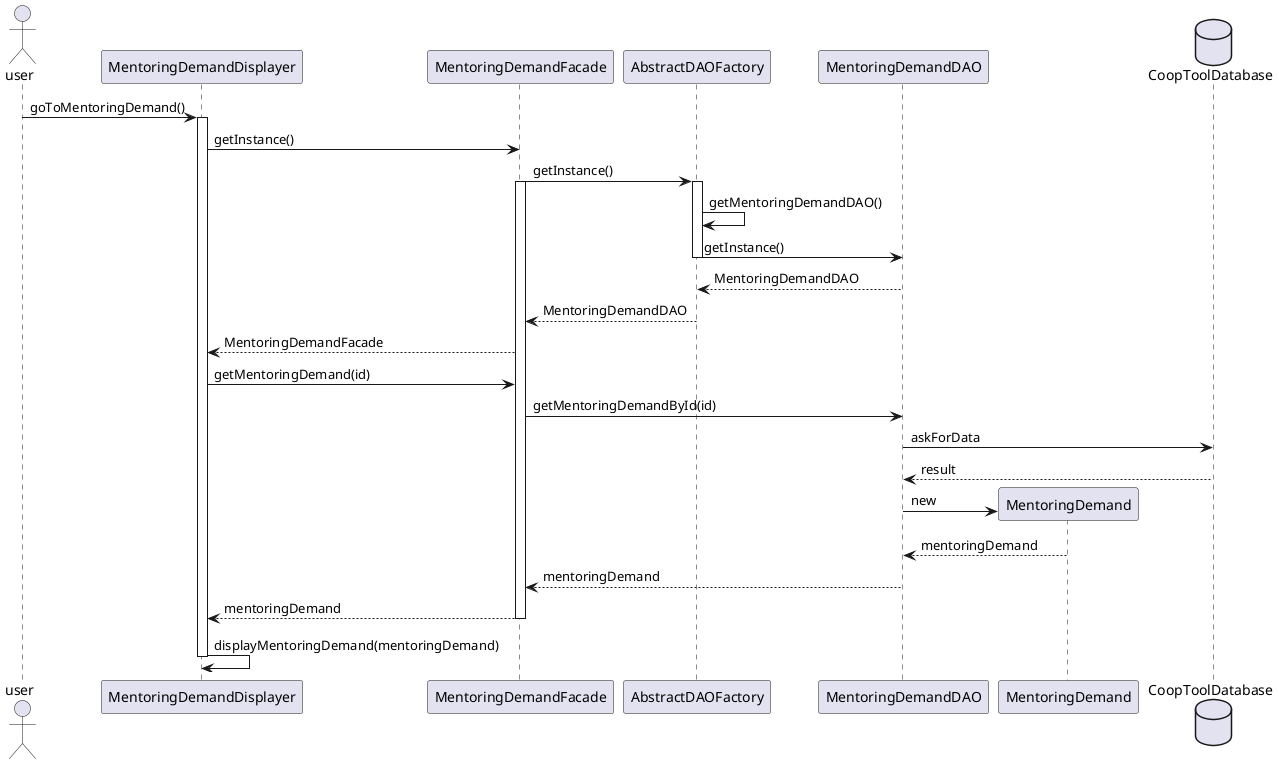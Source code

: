@startuml
actor user
participant MentoringDemandDisplayer
participant MentoringDemandFacade
participant AbstractDAOFactory
participant MentoringDemandDAO
participant MentoringDemand
database CoopToolDatabase

user -> MentoringDemandDisplayer : goToMentoringDemand()
activate MentoringDemandDisplayer
MentoringDemandDisplayer -> MentoringDemandFacade  : getInstance()
MentoringDemandFacade -> AbstractDAOFactory : getInstance()
activate MentoringDemandFacade
activate AbstractDAOFactory
AbstractDAOFactory -> AbstractDAOFactory : getMentoringDemandDAO()
AbstractDAOFactory -> MentoringDemandDAO : getInstance()
deactivate AbstractDAOFactory
MentoringDemandDAO --> AbstractDAOFactory : MentoringDemandDAO
AbstractDAOFactory --> MentoringDemandFacade : MentoringDemandDAO
MentoringDemandFacade --> MentoringDemandDisplayer : MentoringDemandFacade

MentoringDemandDisplayer -> MentoringDemandFacade : getMentoringDemand(id)
MentoringDemandFacade -> MentoringDemandDAO : getMentoringDemandById(id)
MentoringDemandDAO -> CoopToolDatabase : askForData
CoopToolDatabase --> MentoringDemandDAO : result
create MentoringDemand
MentoringDemandDAO -> MentoringDemand : new
MentoringDemand --> MentoringDemandDAO : mentoringDemand
MentoringDemandDAO --> MentoringDemandFacade : mentoringDemand
MentoringDemandFacade --> MentoringDemandDisplayer : mentoringDemand
deactivate MentoringDemandFacade
MentoringDemandDisplayer -> MentoringDemandDisplayer : displayMentoringDemand(mentoringDemand)
deactivate MentoringDemandDisplayer

@enduml